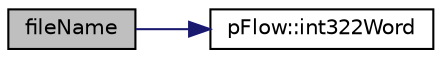 digraph "fileName"
{
 // LATEX_PDF_SIZE
  edge [fontname="Helvetica",fontsize="10",labelfontname="Helvetica",labelfontsize="10"];
  node [fontname="Helvetica",fontsize="10",shape=record];
  rankdir="LR";
  Node1 [label="fileName",height=0.2,width=0.4,color="black", fillcolor="grey75", style="filled", fontcolor="black",tooltip=" "];
  Node1 -> Node2 [color="midnightblue",fontsize="10",style="solid",fontname="Helvetica"];
  Node2 [label="pFlow::int322Word",height=0.2,width=0.4,color="black", fillcolor="white", style="filled",URL="$namespacepFlow.html#a321d0334d760ce5f842a6269a00c2aa5",tooltip="Convert int32 to word."];
}

